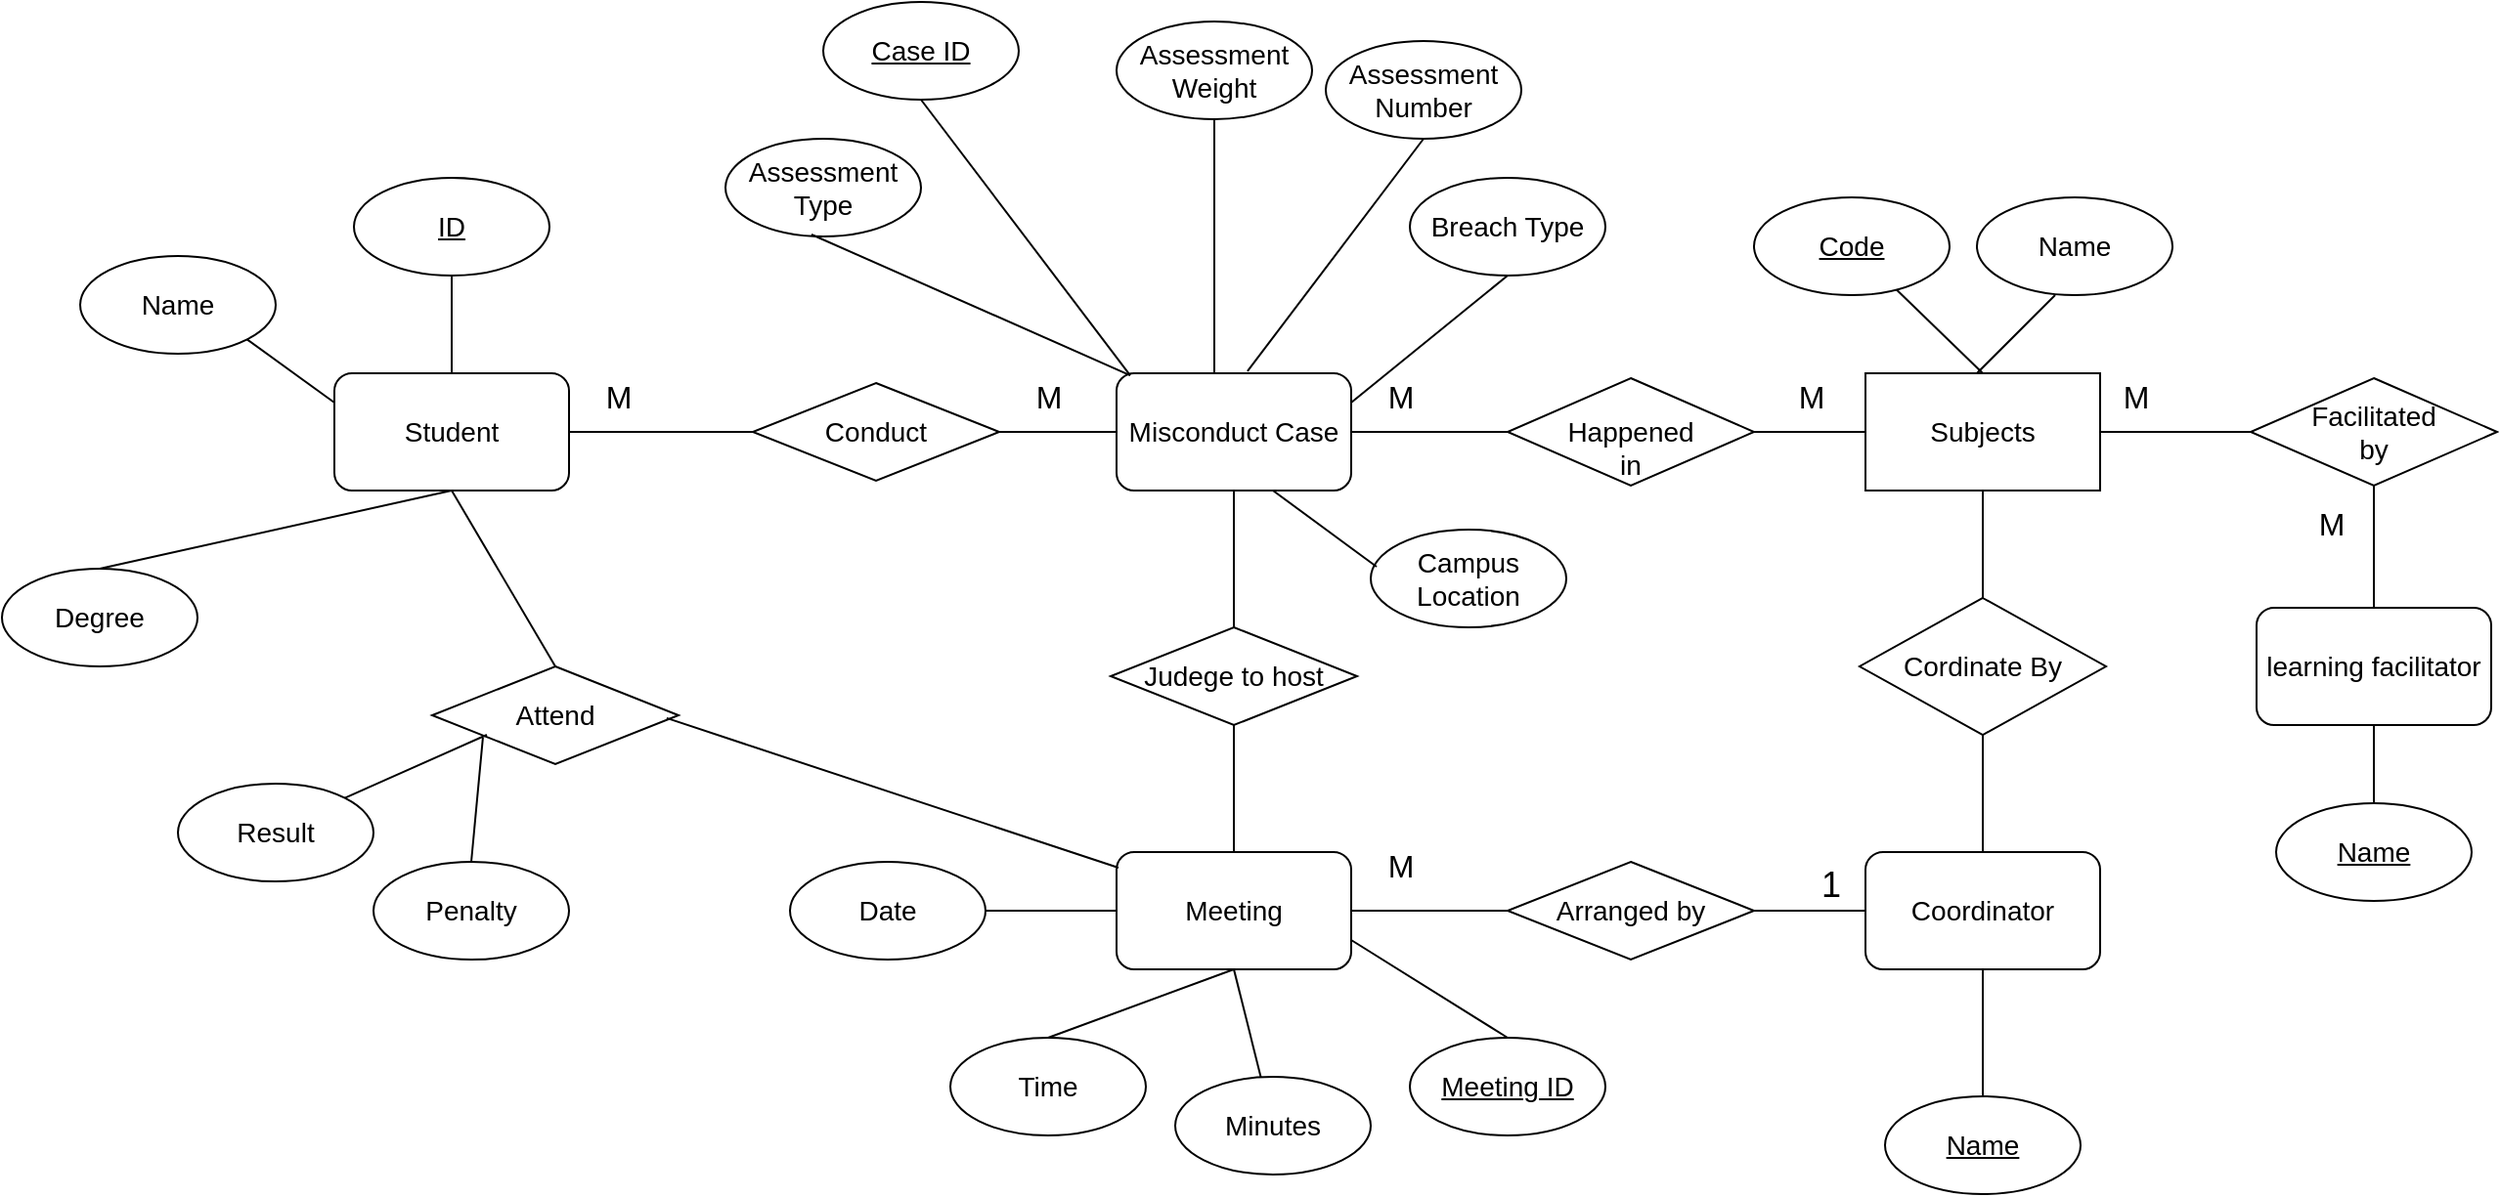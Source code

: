 <mxfile version="17.4.4" type="github">
  <diagram id="kkbW6cZQbscL8s5G3EZI" name="Page-1">
    <mxGraphModel dx="2518" dy="2207" grid="1" gridSize="10" guides="1" tooltips="1" connect="1" arrows="1" fold="1" page="1" pageScale="1" pageWidth="827" pageHeight="1169" math="0" shadow="0">
      <root>
        <mxCell id="0" />
        <mxCell id="1" parent="0" />
        <mxCell id="7aIImnM2KkTJNSzlAETj-1" value="&lt;font style=&quot;font-size: 14px&quot;&gt;Student&lt;/font&gt;" style="rounded=1;whiteSpace=wrap;html=1;" vertex="1" parent="1">
          <mxGeometry x="220" y="150" width="120" height="60" as="geometry" />
        </mxCell>
        <mxCell id="7aIImnM2KkTJNSzlAETj-2" value="&lt;font style=&quot;font-size: 14px&quot;&gt;Name&lt;/font&gt;" style="ellipse;whiteSpace=wrap;html=1;" vertex="1" parent="1">
          <mxGeometry x="90" y="90" width="100" height="50" as="geometry" />
        </mxCell>
        <mxCell id="7aIImnM2KkTJNSzlAETj-3" value="&lt;u&gt;&lt;font style=&quot;font-size: 14px&quot;&gt;ID&lt;/font&gt;&lt;/u&gt;" style="ellipse;whiteSpace=wrap;html=1;" vertex="1" parent="1">
          <mxGeometry x="230" y="50" width="100" height="50" as="geometry" />
        </mxCell>
        <mxCell id="7aIImnM2KkTJNSzlAETj-4" value="&lt;font style=&quot;font-size: 14px&quot;&gt;Degree&lt;/font&gt;" style="ellipse;whiteSpace=wrap;html=1;" vertex="1" parent="1">
          <mxGeometry x="50" y="250" width="100" height="50" as="geometry" />
        </mxCell>
        <mxCell id="7aIImnM2KkTJNSzlAETj-5" value="&lt;font style=&quot;font-size: 14px&quot;&gt;Attend&lt;/font&gt;" style="strokeWidth=1;html=1;shape=mxgraph.flowchart.decision;whiteSpace=wrap;" vertex="1" parent="1">
          <mxGeometry x="270" y="300" width="126" height="50" as="geometry" />
        </mxCell>
        <mxCell id="7aIImnM2KkTJNSzlAETj-6" value="&lt;font style=&quot;font-size: 14px&quot;&gt;Result&lt;/font&gt;" style="ellipse;whiteSpace=wrap;html=1;" vertex="1" parent="1">
          <mxGeometry x="140" y="360" width="100" height="50" as="geometry" />
        </mxCell>
        <mxCell id="7aIImnM2KkTJNSzlAETj-7" value="&lt;font style=&quot;font-size: 14px&quot;&gt;Penalty&lt;/font&gt;" style="ellipse;whiteSpace=wrap;html=1;" vertex="1" parent="1">
          <mxGeometry x="240" y="400" width="100" height="50" as="geometry" />
        </mxCell>
        <mxCell id="7aIImnM2KkTJNSzlAETj-8" value="&lt;font style=&quot;font-size: 14px&quot;&gt;Conduct&lt;/font&gt;" style="strokeWidth=1;html=1;shape=mxgraph.flowchart.decision;whiteSpace=wrap;" vertex="1" parent="1">
          <mxGeometry x="434" y="155" width="126" height="50" as="geometry" />
        </mxCell>
        <mxCell id="7aIImnM2KkTJNSzlAETj-9" value="&lt;font style=&quot;font-size: 14px&quot;&gt;Misconduct Case&lt;/font&gt;" style="rounded=1;whiteSpace=wrap;html=1;" vertex="1" parent="1">
          <mxGeometry x="620" y="150" width="120" height="60" as="geometry" />
        </mxCell>
        <mxCell id="7aIImnM2KkTJNSzlAETj-10" value="&lt;u&gt;&lt;font style=&quot;font-size: 14px&quot;&gt;Case ID&lt;/font&gt;&lt;/u&gt;" style="ellipse;whiteSpace=wrap;html=1;" vertex="1" parent="1">
          <mxGeometry x="470" y="-40" width="100" height="50" as="geometry" />
        </mxCell>
        <mxCell id="7aIImnM2KkTJNSzlAETj-11" value="&lt;font style=&quot;font-size: 14px&quot;&gt;Assessment&lt;br&gt;Type&lt;/font&gt;" style="ellipse;whiteSpace=wrap;html=1;" vertex="1" parent="1">
          <mxGeometry x="420" y="30" width="100" height="50" as="geometry" />
        </mxCell>
        <mxCell id="7aIImnM2KkTJNSzlAETj-12" value="&lt;font style=&quot;font-size: 14px&quot;&gt;Assessment&lt;br&gt;Weight&lt;/font&gt;" style="ellipse;whiteSpace=wrap;html=1;" vertex="1" parent="1">
          <mxGeometry x="620" y="-30" width="100" height="50" as="geometry" />
        </mxCell>
        <mxCell id="7aIImnM2KkTJNSzlAETj-13" value="&lt;font style=&quot;font-size: 14px&quot;&gt;Assessment&lt;br&gt;Number&lt;/font&gt;" style="ellipse;whiteSpace=wrap;html=1;" vertex="1" parent="1">
          <mxGeometry x="727" y="-20" width="100" height="50" as="geometry" />
        </mxCell>
        <mxCell id="7aIImnM2KkTJNSzlAETj-14" value="&lt;font style=&quot;font-size: 14px&quot;&gt;Breach Type&lt;/font&gt;" style="ellipse;whiteSpace=wrap;html=1;" vertex="1" parent="1">
          <mxGeometry x="770" y="50" width="100" height="50" as="geometry" />
        </mxCell>
        <mxCell id="7aIImnM2KkTJNSzlAETj-15" value="&lt;font style=&quot;font-size: 14px&quot;&gt;&lt;br&gt;Happened&lt;br&gt;in&lt;/font&gt;" style="strokeWidth=1;html=1;shape=mxgraph.flowchart.decision;whiteSpace=wrap;" vertex="1" parent="1">
          <mxGeometry x="820" y="152.5" width="126" height="55" as="geometry" />
        </mxCell>
        <mxCell id="7aIImnM2KkTJNSzlAETj-16" value="&lt;font style=&quot;font-size: 14px&quot;&gt;Subjects&lt;/font&gt;" style="rounded=0;whiteSpace=wrap;html=1;" vertex="1" parent="1">
          <mxGeometry x="1003" y="150" width="120" height="60" as="geometry" />
        </mxCell>
        <mxCell id="7aIImnM2KkTJNSzlAETj-17" value="&lt;u&gt;&lt;font style=&quot;font-size: 14px&quot;&gt;Code&lt;/font&gt;&lt;/u&gt;" style="ellipse;whiteSpace=wrap;html=1;" vertex="1" parent="1">
          <mxGeometry x="946" y="60" width="100" height="50" as="geometry" />
        </mxCell>
        <mxCell id="7aIImnM2KkTJNSzlAETj-18" value="&lt;font style=&quot;font-size: 14px&quot;&gt;Name&lt;/font&gt;" style="ellipse;whiteSpace=wrap;html=1;" vertex="1" parent="1">
          <mxGeometry x="1060" y="60" width="100" height="50" as="geometry" />
        </mxCell>
        <mxCell id="7aIImnM2KkTJNSzlAETj-19" value="&lt;font style=&quot;font-size: 14px&quot;&gt;Facilitated&lt;br&gt;by&lt;/font&gt;" style="strokeWidth=1;html=1;shape=mxgraph.flowchart.decision;whiteSpace=wrap;shadow=0;sketch=0;" vertex="1" parent="1">
          <mxGeometry x="1200" y="152.5" width="126" height="55" as="geometry" />
        </mxCell>
        <mxCell id="7aIImnM2KkTJNSzlAETj-20" value="&lt;font style=&quot;font-size: 14px&quot;&gt;learning facilitator&lt;/font&gt;" style="rounded=1;whiteSpace=wrap;html=1;" vertex="1" parent="1">
          <mxGeometry x="1203" y="270" width="120" height="60" as="geometry" />
        </mxCell>
        <mxCell id="7aIImnM2KkTJNSzlAETj-21" value="&lt;u&gt;&lt;font style=&quot;font-size: 14px&quot;&gt;Name&lt;/font&gt;&lt;/u&gt;" style="ellipse;whiteSpace=wrap;html=1;" vertex="1" parent="1">
          <mxGeometry x="1213" y="370" width="100" height="50" as="geometry" />
        </mxCell>
        <mxCell id="7aIImnM2KkTJNSzlAETj-22" value="&lt;font style=&quot;font-size: 14px&quot;&gt;Cordinate By&lt;/font&gt;" style="strokeWidth=1;html=1;shape=mxgraph.flowchart.decision;whiteSpace=wrap;" vertex="1" parent="1">
          <mxGeometry x="1000" y="265" width="126" height="70" as="geometry" />
        </mxCell>
        <mxCell id="7aIImnM2KkTJNSzlAETj-23" value="&lt;font style=&quot;font-size: 14px&quot;&gt;Coordinator&lt;/font&gt;" style="rounded=1;whiteSpace=wrap;html=1;" vertex="1" parent="1">
          <mxGeometry x="1003" y="395" width="120" height="60" as="geometry" />
        </mxCell>
        <mxCell id="7aIImnM2KkTJNSzlAETj-24" value="&lt;u&gt;&lt;font style=&quot;font-size: 14px&quot;&gt;Name&lt;/font&gt;&lt;/u&gt;" style="ellipse;whiteSpace=wrap;html=1;" vertex="1" parent="1">
          <mxGeometry x="1013" y="520" width="100" height="50" as="geometry" />
        </mxCell>
        <mxCell id="7aIImnM2KkTJNSzlAETj-25" value="&lt;font style=&quot;font-size: 14px&quot;&gt;Arranged by&lt;/font&gt;" style="strokeWidth=1;html=1;shape=mxgraph.flowchart.decision;whiteSpace=wrap;" vertex="1" parent="1">
          <mxGeometry x="820" y="400" width="126" height="50" as="geometry" />
        </mxCell>
        <mxCell id="7aIImnM2KkTJNSzlAETj-26" value="&lt;font style=&quot;font-size: 14px&quot;&gt;Judege to host&lt;/font&gt;" style="strokeWidth=1;html=1;shape=mxgraph.flowchart.decision;whiteSpace=wrap;" vertex="1" parent="1">
          <mxGeometry x="617" y="280" width="126" height="50" as="geometry" />
        </mxCell>
        <mxCell id="7aIImnM2KkTJNSzlAETj-27" value="&lt;font style=&quot;font-size: 14px&quot;&gt;Meeting&lt;/font&gt;" style="rounded=1;whiteSpace=wrap;html=1;" vertex="1" parent="1">
          <mxGeometry x="620" y="395" width="120" height="60" as="geometry" />
        </mxCell>
        <mxCell id="7aIImnM2KkTJNSzlAETj-28" value="&lt;u&gt;&lt;font style=&quot;font-size: 14px&quot;&gt;Meeting ID&lt;/font&gt;&lt;/u&gt;" style="ellipse;whiteSpace=wrap;html=1;" vertex="1" parent="1">
          <mxGeometry x="770" y="490" width="100" height="50" as="geometry" />
        </mxCell>
        <mxCell id="7aIImnM2KkTJNSzlAETj-29" value="&lt;font style=&quot;font-size: 14px&quot;&gt;Minutes&lt;/font&gt;" style="ellipse;whiteSpace=wrap;html=1;" vertex="1" parent="1">
          <mxGeometry x="650" y="510" width="100" height="50" as="geometry" />
        </mxCell>
        <mxCell id="7aIImnM2KkTJNSzlAETj-30" value="&lt;font style=&quot;font-size: 14px&quot;&gt;Time&lt;/font&gt;" style="ellipse;whiteSpace=wrap;html=1;" vertex="1" parent="1">
          <mxGeometry x="535" y="490" width="100" height="50" as="geometry" />
        </mxCell>
        <mxCell id="7aIImnM2KkTJNSzlAETj-31" value="&lt;font style=&quot;font-size: 14px&quot;&gt;Date&lt;/font&gt;" style="ellipse;whiteSpace=wrap;html=1;" vertex="1" parent="1">
          <mxGeometry x="453" y="400" width="100" height="50" as="geometry" />
        </mxCell>
        <mxCell id="7aIImnM2KkTJNSzlAETj-32" value="" style="endArrow=none;html=1;rounded=0;exitX=1;exitY=0.5;exitDx=0;exitDy=0;exitPerimeter=0;" edge="1" parent="1" source="7aIImnM2KkTJNSzlAETj-15">
          <mxGeometry width="50" height="50" relative="1" as="geometry">
            <mxPoint x="953" y="230" as="sourcePoint" />
            <mxPoint x="1003" y="180" as="targetPoint" />
          </mxGeometry>
        </mxCell>
        <mxCell id="7aIImnM2KkTJNSzlAETj-33" value="" style="endArrow=none;html=1;rounded=0;" edge="1" parent="1">
          <mxGeometry width="50" height="50" relative="1" as="geometry">
            <mxPoint x="1060" y="150" as="sourcePoint" />
            <mxPoint x="1100" y="110" as="targetPoint" />
          </mxGeometry>
        </mxCell>
        <mxCell id="7aIImnM2KkTJNSzlAETj-34" value="" style="endArrow=none;html=1;rounded=0;entryX=0;entryY=0.5;entryDx=0;entryDy=0;exitX=1;exitY=0.5;exitDx=0;exitDy=0;" edge="1" parent="1" source="7aIImnM2KkTJNSzlAETj-31" target="7aIImnM2KkTJNSzlAETj-27">
          <mxGeometry width="50" height="50" relative="1" as="geometry">
            <mxPoint x="400" y="550" as="sourcePoint" />
            <mxPoint x="450" y="500" as="targetPoint" />
          </mxGeometry>
        </mxCell>
        <mxCell id="7aIImnM2KkTJNSzlAETj-35" value="" style="endArrow=none;html=1;rounded=0;entryX=0.5;entryY=1;entryDx=0;entryDy=0;exitX=0.5;exitY=0;exitDx=0;exitDy=0;" edge="1" parent="1" source="7aIImnM2KkTJNSzlAETj-30" target="7aIImnM2KkTJNSzlAETj-27">
          <mxGeometry width="50" height="50" relative="1" as="geometry">
            <mxPoint x="420" y="550" as="sourcePoint" />
            <mxPoint x="470" y="500" as="targetPoint" />
          </mxGeometry>
        </mxCell>
        <mxCell id="7aIImnM2KkTJNSzlAETj-36" value="" style="endArrow=none;html=1;rounded=0;entryX=0.5;entryY=1;entryDx=0;entryDy=0;" edge="1" parent="1" source="7aIImnM2KkTJNSzlAETj-29" target="7aIImnM2KkTJNSzlAETj-27">
          <mxGeometry width="50" height="50" relative="1" as="geometry">
            <mxPoint x="380" y="580" as="sourcePoint" />
            <mxPoint x="710" y="460" as="targetPoint" />
          </mxGeometry>
        </mxCell>
        <mxCell id="7aIImnM2KkTJNSzlAETj-37" value="" style="endArrow=none;html=1;rounded=0;exitX=0.5;exitY=0;exitDx=0;exitDy=0;entryX=1;entryY=0.75;entryDx=0;entryDy=0;" edge="1" parent="1" source="7aIImnM2KkTJNSzlAETj-28" target="7aIImnM2KkTJNSzlAETj-27">
          <mxGeometry width="50" height="50" relative="1" as="geometry">
            <mxPoint x="480" y="550" as="sourcePoint" />
            <mxPoint x="770" y="450" as="targetPoint" />
          </mxGeometry>
        </mxCell>
        <mxCell id="7aIImnM2KkTJNSzlAETj-38" value="" style="endArrow=none;html=1;rounded=0;exitX=1;exitY=0.5;exitDx=0;exitDy=0;entryX=0;entryY=0.5;entryDx=0;entryDy=0;entryPerimeter=0;" edge="1" parent="1" source="7aIImnM2KkTJNSzlAETj-27" target="7aIImnM2KkTJNSzlAETj-25">
          <mxGeometry width="50" height="50" relative="1" as="geometry">
            <mxPoint x="430" y="550" as="sourcePoint" />
            <mxPoint x="480" y="500" as="targetPoint" />
          </mxGeometry>
        </mxCell>
        <mxCell id="7aIImnM2KkTJNSzlAETj-39" value="" style="endArrow=none;html=1;rounded=0;entryX=1;entryY=0.5;entryDx=0;entryDy=0;entryPerimeter=0;exitX=0;exitY=0.5;exitDx=0;exitDy=0;" edge="1" parent="1" source="7aIImnM2KkTJNSzlAETj-23" target="7aIImnM2KkTJNSzlAETj-25">
          <mxGeometry width="50" height="50" relative="1" as="geometry">
            <mxPoint x="1160" y="560" as="sourcePoint" />
            <mxPoint x="1210" y="510" as="targetPoint" />
          </mxGeometry>
        </mxCell>
        <mxCell id="7aIImnM2KkTJNSzlAETj-40" value="" style="endArrow=none;html=1;rounded=0;entryX=0.5;entryY=1;entryDx=0;entryDy=0;" edge="1" parent="1" source="7aIImnM2KkTJNSzlAETj-24" target="7aIImnM2KkTJNSzlAETj-23">
          <mxGeometry width="50" height="50" relative="1" as="geometry">
            <mxPoint x="1200" y="580" as="sourcePoint" />
            <mxPoint x="1250" y="530" as="targetPoint" />
          </mxGeometry>
        </mxCell>
        <mxCell id="7aIImnM2KkTJNSzlAETj-41" value="" style="endArrow=none;html=1;rounded=0;entryX=0.5;entryY=1;entryDx=0;entryDy=0;entryPerimeter=0;exitX=0.5;exitY=0;exitDx=0;exitDy=0;" edge="1" parent="1" source="7aIImnM2KkTJNSzlAETj-23" target="7aIImnM2KkTJNSzlAETj-22">
          <mxGeometry width="50" height="50" relative="1" as="geometry">
            <mxPoint x="1200" y="570" as="sourcePoint" />
            <mxPoint x="1250" y="520" as="targetPoint" />
          </mxGeometry>
        </mxCell>
        <mxCell id="7aIImnM2KkTJNSzlAETj-42" value="" style="endArrow=none;html=1;rounded=0;entryX=0.5;entryY=1;entryDx=0;entryDy=0;" edge="1" parent="1" source="7aIImnM2KkTJNSzlAETj-22" target="7aIImnM2KkTJNSzlAETj-16">
          <mxGeometry width="50" height="50" relative="1" as="geometry">
            <mxPoint x="1270" y="570" as="sourcePoint" />
            <mxPoint x="1320" y="520" as="targetPoint" />
          </mxGeometry>
        </mxCell>
        <mxCell id="7aIImnM2KkTJNSzlAETj-43" value="" style="endArrow=none;html=1;rounded=0;entryX=1;entryY=0.5;entryDx=0;entryDy=0;exitX=0;exitY=0.5;exitDx=0;exitDy=0;exitPerimeter=0;" edge="1" parent="1" source="7aIImnM2KkTJNSzlAETj-19" target="7aIImnM2KkTJNSzlAETj-16">
          <mxGeometry width="50" height="50" relative="1" as="geometry">
            <mxPoint x="1250" y="520" as="sourcePoint" />
            <mxPoint x="1300" y="470" as="targetPoint" />
          </mxGeometry>
        </mxCell>
        <mxCell id="7aIImnM2KkTJNSzlAETj-44" value="" style="endArrow=none;html=1;rounded=0;entryX=0.5;entryY=1;entryDx=0;entryDy=0;entryPerimeter=0;exitX=0.5;exitY=0;exitDx=0;exitDy=0;" edge="1" parent="1" source="7aIImnM2KkTJNSzlAETj-20" target="7aIImnM2KkTJNSzlAETj-19">
          <mxGeometry width="50" height="50" relative="1" as="geometry">
            <mxPoint x="1210" y="510" as="sourcePoint" />
            <mxPoint x="1260" y="460" as="targetPoint" />
          </mxGeometry>
        </mxCell>
        <mxCell id="7aIImnM2KkTJNSzlAETj-45" value="" style="endArrow=none;html=1;rounded=0;entryX=0.5;entryY=1;entryDx=0;entryDy=0;" edge="1" parent="1" source="7aIImnM2KkTJNSzlAETj-21" target="7aIImnM2KkTJNSzlAETj-20">
          <mxGeometry width="50" height="50" relative="1" as="geometry">
            <mxPoint x="1220" y="540" as="sourcePoint" />
            <mxPoint x="1270" y="490" as="targetPoint" />
          </mxGeometry>
        </mxCell>
        <mxCell id="7aIImnM2KkTJNSzlAETj-46" value="" style="endArrow=none;html=1;rounded=0;exitX=0.5;exitY=0;exitDx=0;exitDy=0;" edge="1" parent="1" source="7aIImnM2KkTJNSzlAETj-16" target="7aIImnM2KkTJNSzlAETj-17">
          <mxGeometry width="50" height="50" relative="1" as="geometry">
            <mxPoint x="1200" y="550" as="sourcePoint" />
            <mxPoint x="1250" y="500" as="targetPoint" />
          </mxGeometry>
        </mxCell>
        <mxCell id="7aIImnM2KkTJNSzlAETj-47" value="" style="endArrow=none;html=1;rounded=0;entryX=0;entryY=0.5;entryDx=0;entryDy=0;entryPerimeter=0;exitX=1;exitY=0.5;exitDx=0;exitDy=0;" edge="1" parent="1" source="7aIImnM2KkTJNSzlAETj-9" target="7aIImnM2KkTJNSzlAETj-15">
          <mxGeometry width="50" height="50" relative="1" as="geometry">
            <mxPoint x="860" y="310" as="sourcePoint" />
            <mxPoint x="910" y="260" as="targetPoint" />
          </mxGeometry>
        </mxCell>
        <mxCell id="7aIImnM2KkTJNSzlAETj-48" value="" style="endArrow=none;html=1;rounded=0;entryX=0.5;entryY=1;entryDx=0;entryDy=0;exitX=1;exitY=0.25;exitDx=0;exitDy=0;" edge="1" parent="1" source="7aIImnM2KkTJNSzlAETj-9" target="7aIImnM2KkTJNSzlAETj-14">
          <mxGeometry width="50" height="50" relative="1" as="geometry">
            <mxPoint x="760" y="160" as="sourcePoint" />
            <mxPoint x="1380" y="490" as="targetPoint" />
          </mxGeometry>
        </mxCell>
        <mxCell id="7aIImnM2KkTJNSzlAETj-49" value="" style="endArrow=none;html=1;rounded=0;entryX=0.5;entryY=1;entryDx=0;entryDy=0;exitX=0.558;exitY=-0.017;exitDx=0;exitDy=0;exitPerimeter=0;" edge="1" parent="1" source="7aIImnM2KkTJNSzlAETj-9" target="7aIImnM2KkTJNSzlAETj-13">
          <mxGeometry width="50" height="50" relative="1" as="geometry">
            <mxPoint x="710" y="140" as="sourcePoint" />
            <mxPoint x="750" y="70" as="targetPoint" />
          </mxGeometry>
        </mxCell>
        <mxCell id="7aIImnM2KkTJNSzlAETj-50" value="" style="endArrow=none;html=1;rounded=0;entryX=0.5;entryY=1;entryDx=0;entryDy=0;" edge="1" parent="1" target="7aIImnM2KkTJNSzlAETj-12">
          <mxGeometry width="50" height="50" relative="1" as="geometry">
            <mxPoint x="670" y="150" as="sourcePoint" />
            <mxPoint x="640" y="70" as="targetPoint" />
            <Array as="points">
              <mxPoint x="670" y="60" />
            </Array>
          </mxGeometry>
        </mxCell>
        <mxCell id="7aIImnM2KkTJNSzlAETj-51" value="" style="endArrow=none;html=1;rounded=0;entryX=0.5;entryY=1;entryDx=0;entryDy=0;exitX=0.058;exitY=0.017;exitDx=0;exitDy=0;exitPerimeter=0;" edge="1" parent="1" source="7aIImnM2KkTJNSzlAETj-9" target="7aIImnM2KkTJNSzlAETj-10">
          <mxGeometry width="50" height="50" relative="1" as="geometry">
            <mxPoint x="650" y="160" as="sourcePoint" />
            <mxPoint x="610" y="50" as="targetPoint" />
          </mxGeometry>
        </mxCell>
        <mxCell id="7aIImnM2KkTJNSzlAETj-52" value="" style="endArrow=none;html=1;rounded=0;entryX=0.44;entryY=0.98;entryDx=0;entryDy=0;exitX=0.058;exitY=0.017;exitDx=0;exitDy=0;entryPerimeter=0;exitPerimeter=0;" edge="1" parent="1" source="7aIImnM2KkTJNSzlAETj-9" target="7aIImnM2KkTJNSzlAETj-11">
          <mxGeometry width="50" height="50" relative="1" as="geometry">
            <mxPoint x="520" y="140" as="sourcePoint" />
            <mxPoint x="570" y="90" as="targetPoint" />
          </mxGeometry>
        </mxCell>
        <mxCell id="7aIImnM2KkTJNSzlAETj-53" value="" style="endArrow=none;html=1;rounded=0;entryX=0;entryY=0.5;entryDx=0;entryDy=0;exitX=1;exitY=0.5;exitDx=0;exitDy=0;exitPerimeter=0;" edge="1" parent="1" source="7aIImnM2KkTJNSzlAETj-8" target="7aIImnM2KkTJNSzlAETj-9">
          <mxGeometry width="50" height="50" relative="1" as="geometry">
            <mxPoint x="520" y="300" as="sourcePoint" />
            <mxPoint x="570" y="250" as="targetPoint" />
          </mxGeometry>
        </mxCell>
        <mxCell id="7aIImnM2KkTJNSzlAETj-54" value="" style="endArrow=none;html=1;rounded=0;entryX=0;entryY=0.5;entryDx=0;entryDy=0;entryPerimeter=0;exitX=1;exitY=0.5;exitDx=0;exitDy=0;" edge="1" parent="1" source="7aIImnM2KkTJNSzlAETj-1" target="7aIImnM2KkTJNSzlAETj-8">
          <mxGeometry width="50" height="50" relative="1" as="geometry">
            <mxPoint x="400" y="300" as="sourcePoint" />
            <mxPoint x="450" y="250" as="targetPoint" />
          </mxGeometry>
        </mxCell>
        <mxCell id="7aIImnM2KkTJNSzlAETj-55" value="" style="endArrow=none;html=1;rounded=0;entryX=0.5;entryY=1;entryDx=0;entryDy=0;exitX=0.5;exitY=0;exitDx=0;exitDy=0;" edge="1" parent="1" source="7aIImnM2KkTJNSzlAETj-1" target="7aIImnM2KkTJNSzlAETj-3">
          <mxGeometry width="50" height="50" relative="1" as="geometry">
            <mxPoint x="190" y="270" as="sourcePoint" />
            <mxPoint x="240" y="220" as="targetPoint" />
          </mxGeometry>
        </mxCell>
        <mxCell id="7aIImnM2KkTJNSzlAETj-56" value="" style="endArrow=none;html=1;rounded=0;entryX=0;entryY=0.25;entryDx=0;entryDy=0;exitX=1;exitY=1;exitDx=0;exitDy=0;" edge="1" parent="1" source="7aIImnM2KkTJNSzlAETj-2" target="7aIImnM2KkTJNSzlAETj-1">
          <mxGeometry width="50" height="50" relative="1" as="geometry">
            <mxPoint x="180" y="320" as="sourcePoint" />
            <mxPoint x="230" y="270" as="targetPoint" />
          </mxGeometry>
        </mxCell>
        <mxCell id="7aIImnM2KkTJNSzlAETj-57" value="" style="endArrow=none;html=1;rounded=0;entryX=0.5;entryY=1;entryDx=0;entryDy=0;exitX=0.5;exitY=0;exitDx=0;exitDy=0;" edge="1" parent="1" source="7aIImnM2KkTJNSzlAETj-4" target="7aIImnM2KkTJNSzlAETj-1">
          <mxGeometry width="50" height="50" relative="1" as="geometry">
            <mxPoint x="170" y="290" as="sourcePoint" />
            <mxPoint x="220" y="240" as="targetPoint" />
          </mxGeometry>
        </mxCell>
        <mxCell id="7aIImnM2KkTJNSzlAETj-58" value="" style="endArrow=none;html=1;rounded=0;entryX=0.5;entryY=1;entryDx=0;entryDy=0;exitX=0.5;exitY=0;exitDx=0;exitDy=0;exitPerimeter=0;" edge="1" parent="1" source="7aIImnM2KkTJNSzlAETj-5" target="7aIImnM2KkTJNSzlAETj-1">
          <mxGeometry width="50" height="50" relative="1" as="geometry">
            <mxPoint x="300" y="280" as="sourcePoint" />
            <mxPoint x="280" y="220" as="targetPoint" />
          </mxGeometry>
        </mxCell>
        <mxCell id="7aIImnM2KkTJNSzlAETj-59" value="" style="endArrow=none;html=1;rounded=0;entryX=0.222;entryY=0.7;entryDx=0;entryDy=0;entryPerimeter=0;exitX=1;exitY=0;exitDx=0;exitDy=0;" edge="1" parent="1" source="7aIImnM2KkTJNSzlAETj-6" target="7aIImnM2KkTJNSzlAETj-5">
          <mxGeometry width="50" height="50" relative="1" as="geometry">
            <mxPoint x="90" y="530" as="sourcePoint" />
            <mxPoint x="140" y="480" as="targetPoint" />
          </mxGeometry>
        </mxCell>
        <mxCell id="7aIImnM2KkTJNSzlAETj-60" value="" style="endArrow=none;html=1;rounded=0;exitX=0.5;exitY=0;exitDx=0;exitDy=0;entryX=0.206;entryY=0.729;entryDx=0;entryDy=0;entryPerimeter=0;" edge="1" parent="1" source="7aIImnM2KkTJNSzlAETj-7" target="7aIImnM2KkTJNSzlAETj-5">
          <mxGeometry width="50" height="50" relative="1" as="geometry">
            <mxPoint x="230" y="530" as="sourcePoint" />
            <mxPoint x="290" y="350" as="targetPoint" />
          </mxGeometry>
        </mxCell>
        <mxCell id="7aIImnM2KkTJNSzlAETj-61" value="" style="endArrow=none;html=1;rounded=0;entryX=0.952;entryY=0.529;entryDx=0;entryDy=0;entryPerimeter=0;exitX=0.008;exitY=0.133;exitDx=0;exitDy=0;exitPerimeter=0;" edge="1" parent="1" source="7aIImnM2KkTJNSzlAETj-27" target="7aIImnM2KkTJNSzlAETj-5">
          <mxGeometry width="50" height="50" relative="1" as="geometry">
            <mxPoint x="360" y="630" as="sourcePoint" />
            <mxPoint x="410" y="580" as="targetPoint" />
          </mxGeometry>
        </mxCell>
        <mxCell id="7aIImnM2KkTJNSzlAETj-62" value="&lt;span style=&quot;font-weight: normal&quot;&gt;&lt;font style=&quot;font-size: 18px&quot;&gt;1&lt;/font&gt;&lt;/span&gt;" style="text;strokeColor=none;fillColor=none;html=1;fontSize=24;fontStyle=1;verticalAlign=middle;align=center;" vertex="1" parent="1">
          <mxGeometry x="970" y="390" width="30" height="40" as="geometry" />
        </mxCell>
        <mxCell id="7aIImnM2KkTJNSzlAETj-63" value="&lt;span style=&quot;font-weight: normal&quot;&gt;&lt;font style=&quot;font-size: 16px&quot;&gt;M&lt;/font&gt;&lt;/span&gt;" style="text;strokeColor=none;fillColor=none;html=1;fontSize=24;fontStyle=1;verticalAlign=middle;align=center;" vertex="1" parent="1">
          <mxGeometry x="1226" y="205" width="30" height="40" as="geometry" />
        </mxCell>
        <mxCell id="7aIImnM2KkTJNSzlAETj-64" value="&lt;span style=&quot;font-weight: normal&quot;&gt;&lt;font style=&quot;font-size: 16px&quot;&gt;M&lt;/font&gt;&lt;/span&gt;" style="text;strokeColor=none;fillColor=none;html=1;fontSize=24;fontStyle=1;verticalAlign=middle;align=center;" vertex="1" parent="1">
          <mxGeometry x="1126" y="140" width="30" height="40" as="geometry" />
        </mxCell>
        <mxCell id="7aIImnM2KkTJNSzlAETj-65" value="&lt;span style=&quot;font-weight: normal&quot;&gt;&lt;font style=&quot;font-size: 16px&quot;&gt;M&lt;/font&gt;&lt;/span&gt;" style="text;strokeColor=none;fillColor=none;html=1;fontSize=24;fontStyle=1;verticalAlign=middle;align=center;" vertex="1" parent="1">
          <mxGeometry x="960" y="140" width="30" height="40" as="geometry" />
        </mxCell>
        <mxCell id="7aIImnM2KkTJNSzlAETj-66" value="&lt;span style=&quot;font-weight: normal&quot;&gt;&lt;font style=&quot;font-size: 16px&quot;&gt;M&lt;/font&gt;&lt;/span&gt;" style="text;strokeColor=none;fillColor=none;html=1;fontSize=24;fontStyle=1;verticalAlign=middle;align=center;" vertex="1" parent="1">
          <mxGeometry x="750" y="140" width="30" height="40" as="geometry" />
        </mxCell>
        <mxCell id="7aIImnM2KkTJNSzlAETj-67" value="&lt;span style=&quot;font-weight: normal&quot;&gt;&lt;font style=&quot;font-size: 16px&quot;&gt;M&lt;/font&gt;&lt;/span&gt;" style="text;strokeColor=none;fillColor=none;html=1;fontSize=24;fontStyle=1;verticalAlign=middle;align=center;" vertex="1" parent="1">
          <mxGeometry x="570" y="140" width="30" height="40" as="geometry" />
        </mxCell>
        <mxCell id="7aIImnM2KkTJNSzlAETj-68" value="&lt;span style=&quot;font-weight: normal&quot;&gt;&lt;font style=&quot;font-size: 16px&quot;&gt;M&lt;/font&gt;&lt;/span&gt;" style="text;strokeColor=none;fillColor=none;html=1;fontSize=24;fontStyle=1;verticalAlign=middle;align=center;" vertex="1" parent="1">
          <mxGeometry x="350" y="140" width="30" height="40" as="geometry" />
        </mxCell>
        <mxCell id="7aIImnM2KkTJNSzlAETj-69" value="&lt;font style=&quot;font-size: 14px&quot;&gt;Campus&lt;br&gt;Location&lt;/font&gt;" style="ellipse;whiteSpace=wrap;html=1;" vertex="1" parent="1">
          <mxGeometry x="750" y="230" width="100" height="50" as="geometry" />
        </mxCell>
        <mxCell id="7aIImnM2KkTJNSzlAETj-70" value="" style="endArrow=none;html=1;rounded=0;fontSize=18;exitX=0.03;exitY=0.38;exitDx=0;exitDy=0;exitPerimeter=0;" edge="1" parent="1" source="7aIImnM2KkTJNSzlAETj-69">
          <mxGeometry width="50" height="50" relative="1" as="geometry">
            <mxPoint x="500" y="320" as="sourcePoint" />
            <mxPoint x="700" y="210" as="targetPoint" />
          </mxGeometry>
        </mxCell>
        <mxCell id="7aIImnM2KkTJNSzlAETj-71" value="" style="endArrow=none;html=1;rounded=0;fontSize=18;entryX=0.5;entryY=1;entryDx=0;entryDy=0;exitX=0.5;exitY=0;exitDx=0;exitDy=0;exitPerimeter=0;" edge="1" parent="1" source="7aIImnM2KkTJNSzlAETj-26" target="7aIImnM2KkTJNSzlAETj-9">
          <mxGeometry width="50" height="50" relative="1" as="geometry">
            <mxPoint x="570" y="280" as="sourcePoint" />
            <mxPoint x="620" y="230" as="targetPoint" />
          </mxGeometry>
        </mxCell>
        <mxCell id="7aIImnM2KkTJNSzlAETj-72" value="" style="endArrow=none;html=1;rounded=0;fontSize=18;entryX=0.5;entryY=1;entryDx=0;entryDy=0;entryPerimeter=0;exitX=0.5;exitY=0;exitDx=0;exitDy=0;" edge="1" parent="1" source="7aIImnM2KkTJNSzlAETj-27" target="7aIImnM2KkTJNSzlAETj-26">
          <mxGeometry width="50" height="50" relative="1" as="geometry">
            <mxPoint x="460" y="310" as="sourcePoint" />
            <mxPoint x="510" y="260" as="targetPoint" />
          </mxGeometry>
        </mxCell>
        <mxCell id="7aIImnM2KkTJNSzlAETj-73" value="&lt;span style=&quot;font-weight: normal&quot;&gt;&lt;font style=&quot;font-size: 16px&quot;&gt;M&lt;/font&gt;&lt;/span&gt;" style="text;strokeColor=none;fillColor=none;html=1;fontSize=24;fontStyle=1;verticalAlign=middle;align=center;" vertex="1" parent="1">
          <mxGeometry x="750" y="380" width="30" height="40" as="geometry" />
        </mxCell>
      </root>
    </mxGraphModel>
  </diagram>
</mxfile>
